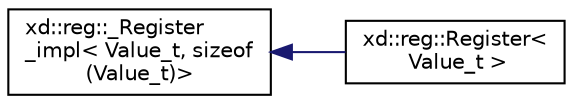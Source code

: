 digraph "Graphical Class Hierarchy"
{
  edge [fontname="Helvetica",fontsize="10",labelfontname="Helvetica",labelfontsize="10"];
  node [fontname="Helvetica",fontsize="10",shape=record];
  rankdir="LR";
  Node0 [label="xd::reg::_Register\l_impl\< Value_t, sizeof\l(Value_t)\>",height=0.2,width=0.4,color="black", fillcolor="white", style="filled",URL="$classxd_1_1reg_1_1___register__impl.html"];
  Node0 -> Node1 [dir="back",color="midnightblue",fontsize="10",style="solid",fontname="Helvetica"];
  Node1 [label="xd::reg::Register\<\l Value_t \>",height=0.2,width=0.4,color="black", fillcolor="white", style="filled",URL="$structxd_1_1reg_1_1_register.html"];
}
